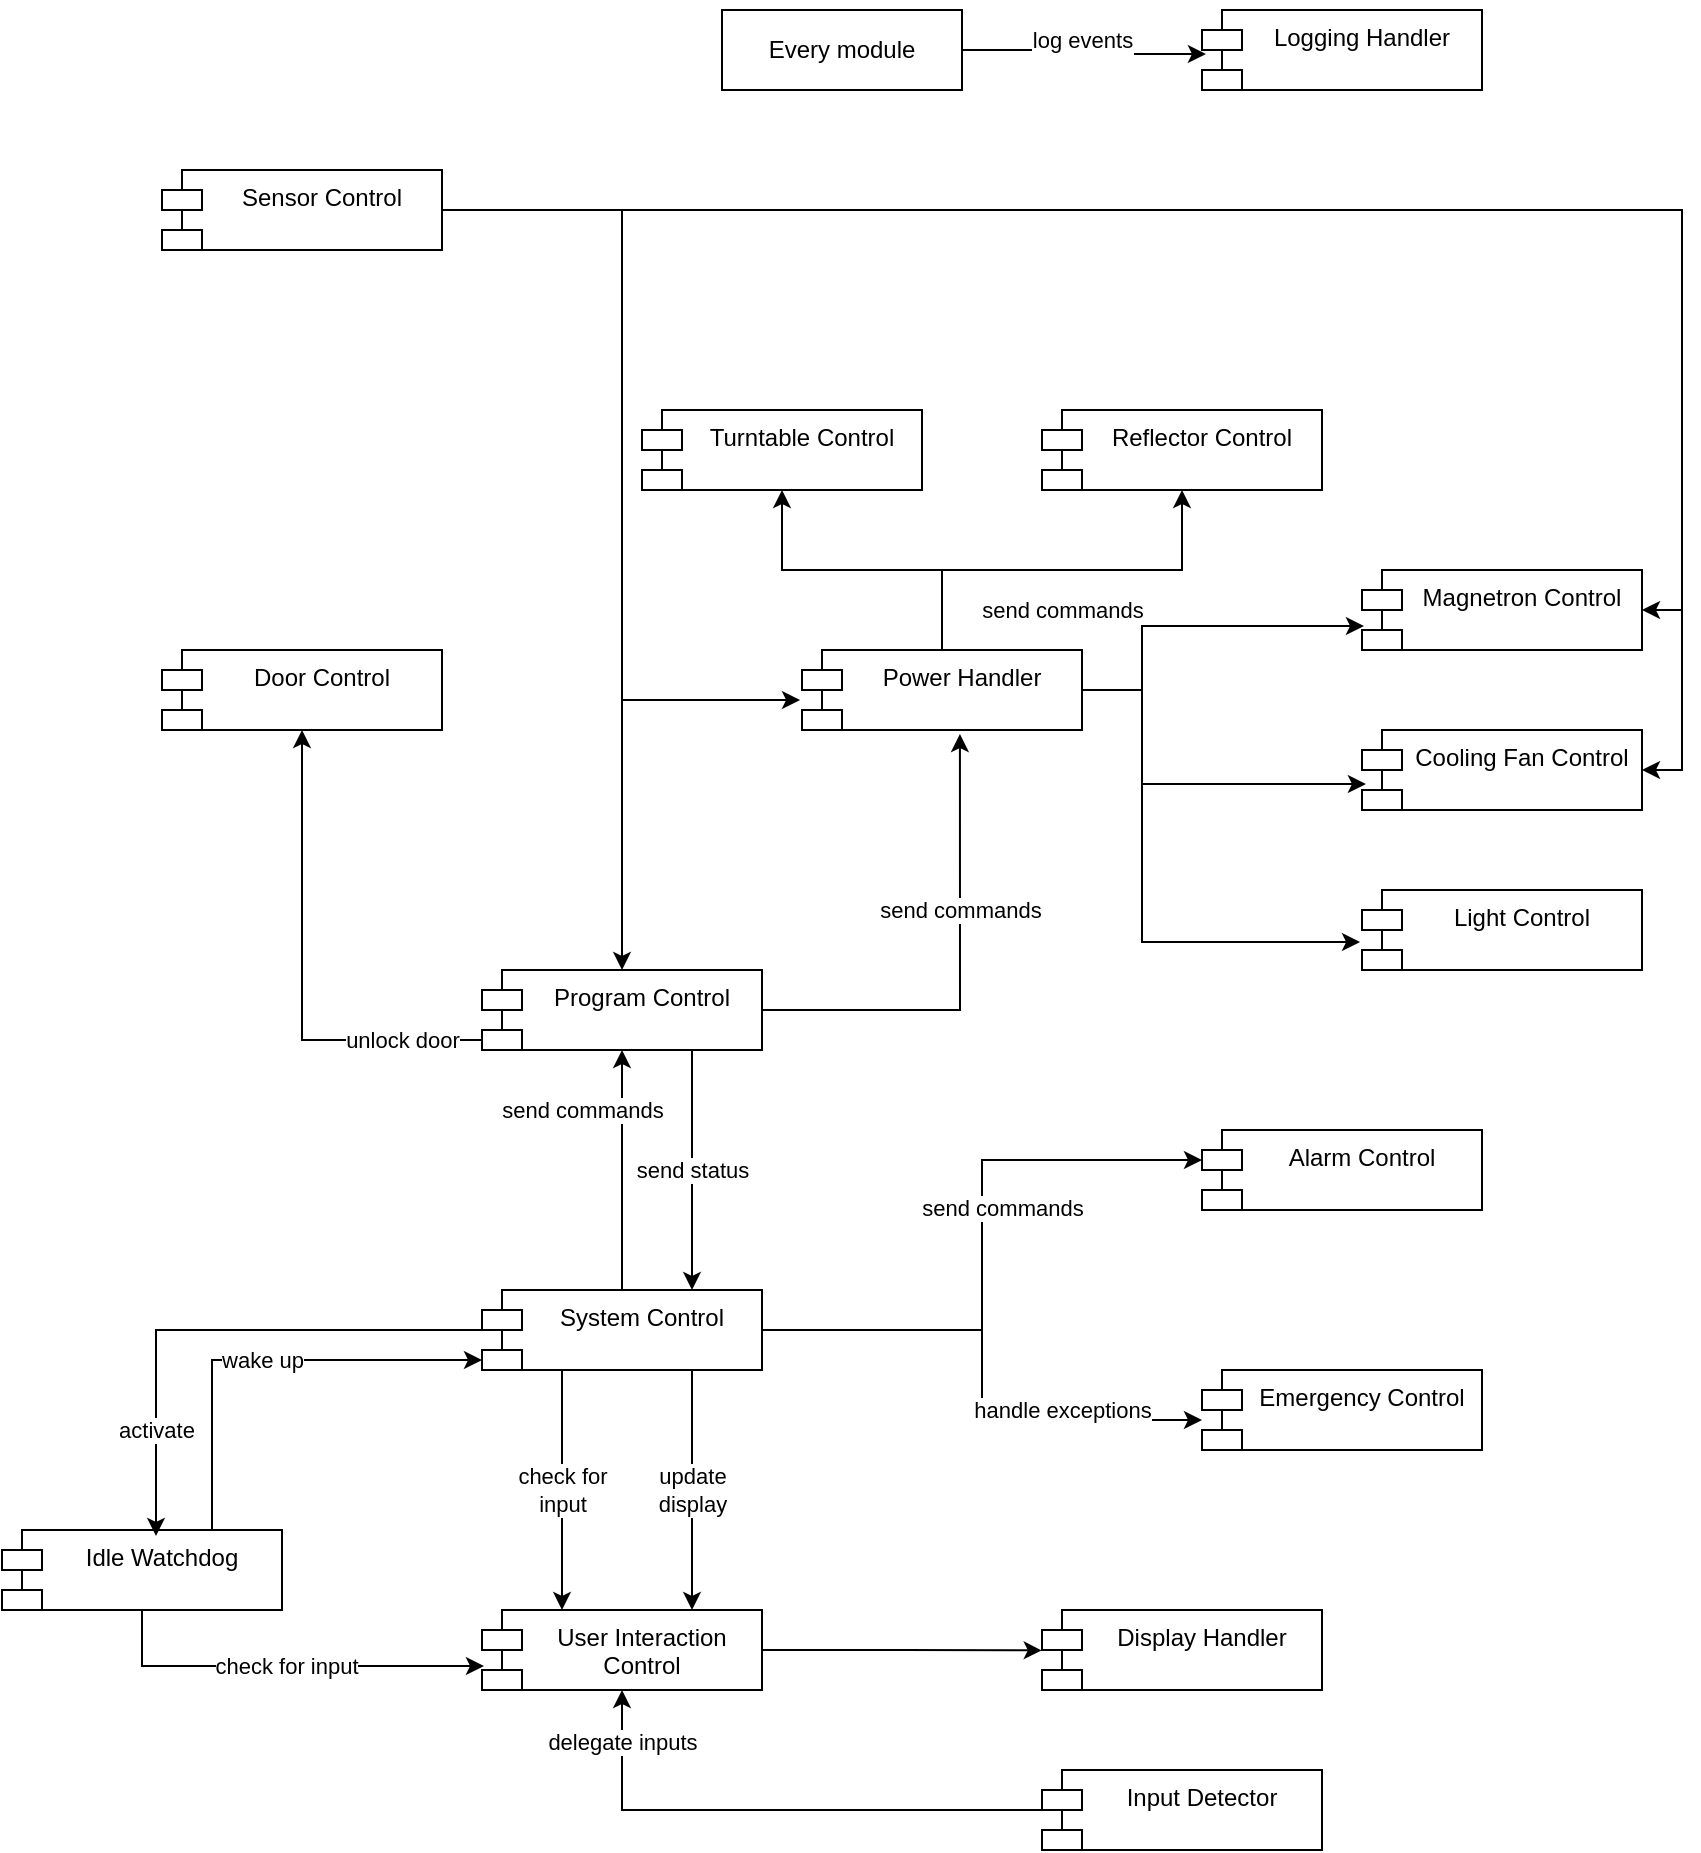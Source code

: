 <mxfile version="27.1.4">
  <diagram name="Page-1" id="nEUa3PmKnS7W-YEGyFnC">
    <mxGraphModel dx="2066" dy="1145" grid="1" gridSize="10" guides="1" tooltips="1" connect="1" arrows="1" fold="1" page="1" pageScale="1" pageWidth="1654" pageHeight="2336" math="0" shadow="0">
      <root>
        <mxCell id="0" />
        <mxCell id="1" parent="0" />
        <mxCell id="hslf4Gk_Bzed2EJFcODW-60" value="&lt;div&gt;check for&lt;/div&gt;&lt;div&gt;input&lt;/div&gt;" style="edgeStyle=orthogonalEdgeStyle;rounded=0;orthogonalLoop=1;jettySize=auto;html=1;entryX=0.5;entryY=0;entryDx=0;entryDy=0;" parent="1" edge="1">
          <mxGeometry relative="1" as="geometry">
            <mxPoint x="560" y="720" as="sourcePoint" />
            <mxPoint x="560" y="840" as="targetPoint" />
          </mxGeometry>
        </mxCell>
        <mxCell id="hslf4Gk_Bzed2EJFcODW-72" value="send commands" style="edgeStyle=orthogonalEdgeStyle;rounded=0;orthogonalLoop=1;jettySize=auto;html=1;entryX=0.5;entryY=1;entryDx=0;entryDy=0;" parent="1" source="hslf4Gk_Bzed2EJFcODW-1" target="hslf4Gk_Bzed2EJFcODW-5" edge="1">
          <mxGeometry x="0.5" y="20" relative="1" as="geometry">
            <mxPoint as="offset" />
          </mxGeometry>
        </mxCell>
        <mxCell id="hslf4Gk_Bzed2EJFcODW-1" value="System Control" style="shape=module;align=left;spacingLeft=20;align=center;verticalAlign=top;whiteSpace=wrap;html=1;" parent="1" vertex="1">
          <mxGeometry x="520" y="680" width="140" height="40" as="geometry" />
        </mxCell>
        <mxCell id="hslf4Gk_Bzed2EJFcODW-2" value="Light Control" style="shape=module;align=left;spacingLeft=20;align=center;verticalAlign=top;whiteSpace=wrap;html=1;" parent="1" vertex="1">
          <mxGeometry x="960" y="480" width="140" height="40" as="geometry" />
        </mxCell>
        <mxCell id="hslf4Gk_Bzed2EJFcODW-33" value="unlock door" style="edgeStyle=orthogonalEdgeStyle;rounded=0;orthogonalLoop=1;jettySize=auto;html=1;entryX=0.5;entryY=1;entryDx=0;entryDy=0;exitX=0;exitY=0;exitDx=0;exitDy=35;exitPerimeter=0;" parent="1" source="hslf4Gk_Bzed2EJFcODW-5" target="hslf4Gk_Bzed2EJFcODW-7" edge="1">
          <mxGeometry x="-0.673" relative="1" as="geometry">
            <mxPoint as="offset" />
          </mxGeometry>
        </mxCell>
        <mxCell id="hslf4Gk_Bzed2EJFcODW-71" value="send status" style="edgeStyle=orthogonalEdgeStyle;rounded=0;orthogonalLoop=1;jettySize=auto;html=1;exitX=0.75;exitY=1;exitDx=0;exitDy=0;entryX=0.75;entryY=0;entryDx=0;entryDy=0;" parent="1" source="hslf4Gk_Bzed2EJFcODW-5" target="hslf4Gk_Bzed2EJFcODW-1" edge="1">
          <mxGeometry relative="1" as="geometry" />
        </mxCell>
        <mxCell id="hslf4Gk_Bzed2EJFcODW-5" value="Program Control" style="shape=module;align=left;spacingLeft=20;align=center;verticalAlign=top;whiteSpace=wrap;html=1;" parent="1" vertex="1">
          <mxGeometry x="520" y="520" width="140" height="40" as="geometry" />
        </mxCell>
        <mxCell id="hslf4Gk_Bzed2EJFcODW-35" style="edgeStyle=orthogonalEdgeStyle;rounded=0;orthogonalLoop=1;jettySize=auto;html=1;" parent="1" source="hslf4Gk_Bzed2EJFcODW-6" target="hslf4Gk_Bzed2EJFcODW-16" edge="1">
          <mxGeometry relative="1" as="geometry" />
        </mxCell>
        <mxCell id="hslf4Gk_Bzed2EJFcODW-6" value="Power Handler" style="shape=module;align=left;spacingLeft=20;align=center;verticalAlign=top;whiteSpace=wrap;html=1;" parent="1" vertex="1">
          <mxGeometry x="680" y="360" width="140" height="40" as="geometry" />
        </mxCell>
        <mxCell id="hslf4Gk_Bzed2EJFcODW-7" value="Door Control" style="shape=module;align=left;spacingLeft=20;align=center;verticalAlign=top;whiteSpace=wrap;html=1;" parent="1" vertex="1">
          <mxGeometry x="360" y="360" width="140" height="40" as="geometry" />
        </mxCell>
        <mxCell id="hslf4Gk_Bzed2EJFcODW-48" style="edgeStyle=orthogonalEdgeStyle;rounded=0;orthogonalLoop=1;jettySize=auto;html=1;entryX=0.5;entryY=0;entryDx=0;entryDy=0;" parent="1" source="hslf4Gk_Bzed2EJFcODW-8" target="hslf4Gk_Bzed2EJFcODW-5" edge="1">
          <mxGeometry relative="1" as="geometry" />
        </mxCell>
        <mxCell id="QJ_rntAny6IVSX5KRdOZ-8" style="edgeStyle=orthogonalEdgeStyle;rounded=0;orthogonalLoop=1;jettySize=auto;html=1;entryX=1;entryY=0.5;entryDx=0;entryDy=0;" parent="1" source="hslf4Gk_Bzed2EJFcODW-8" target="hslf4Gk_Bzed2EJFcODW-19" edge="1">
          <mxGeometry relative="1" as="geometry" />
        </mxCell>
        <mxCell id="hslf4Gk_Bzed2EJFcODW-8" value="Sensor Control" style="shape=module;align=left;spacingLeft=20;align=center;verticalAlign=top;whiteSpace=wrap;html=1;" parent="1" vertex="1">
          <mxGeometry x="360" y="120" width="140" height="40" as="geometry" />
        </mxCell>
        <mxCell id="hslf4Gk_Bzed2EJFcODW-16" value="Turntable Control" style="shape=module;align=left;spacingLeft=20;align=center;verticalAlign=top;whiteSpace=wrap;html=1;" parent="1" vertex="1">
          <mxGeometry x="600" y="240" width="140" height="40" as="geometry" />
        </mxCell>
        <mxCell id="hslf4Gk_Bzed2EJFcODW-17" value="&lt;div&gt;Reflector Control&lt;/div&gt;" style="shape=module;align=left;spacingLeft=20;align=center;verticalAlign=top;whiteSpace=wrap;html=1;" parent="1" vertex="1">
          <mxGeometry x="800" y="240" width="140" height="40" as="geometry" />
        </mxCell>
        <mxCell id="hslf4Gk_Bzed2EJFcODW-18" value="Magnetron Control" style="shape=module;align=left;spacingLeft=20;align=center;verticalAlign=top;whiteSpace=wrap;html=1;" parent="1" vertex="1">
          <mxGeometry x="960" y="320" width="140" height="40" as="geometry" />
        </mxCell>
        <mxCell id="hslf4Gk_Bzed2EJFcODW-19" value="Cooling Fan Control" style="shape=module;align=left;spacingLeft=20;align=center;verticalAlign=top;whiteSpace=wrap;html=1;" parent="1" vertex="1">
          <mxGeometry x="960" y="400" width="140" height="40" as="geometry" />
        </mxCell>
        <mxCell id="hslf4Gk_Bzed2EJFcODW-34" value="send commands" style="edgeStyle=orthogonalEdgeStyle;rounded=0;orthogonalLoop=1;jettySize=auto;html=1;entryX=0.564;entryY=1.05;entryDx=0;entryDy=0;entryPerimeter=0;" parent="1" source="hslf4Gk_Bzed2EJFcODW-5" target="hslf4Gk_Bzed2EJFcODW-6" edge="1">
          <mxGeometry x="0.257" relative="1" as="geometry">
            <mxPoint as="offset" />
          </mxGeometry>
        </mxCell>
        <mxCell id="hslf4Gk_Bzed2EJFcODW-36" value="send commands" style="edgeStyle=orthogonalEdgeStyle;rounded=0;orthogonalLoop=1;jettySize=auto;html=1;entryX=0.5;entryY=1;entryDx=0;entryDy=0;" parent="1" source="hslf4Gk_Bzed2EJFcODW-6" target="hslf4Gk_Bzed2EJFcODW-17" edge="1">
          <mxGeometry y="-20" relative="1" as="geometry">
            <mxPoint as="offset" />
          </mxGeometry>
        </mxCell>
        <mxCell id="hslf4Gk_Bzed2EJFcODW-37" style="edgeStyle=orthogonalEdgeStyle;rounded=0;orthogonalLoop=1;jettySize=auto;html=1;entryX=0.007;entryY=0.7;entryDx=0;entryDy=0;entryPerimeter=0;" parent="1" source="hslf4Gk_Bzed2EJFcODW-6" target="hslf4Gk_Bzed2EJFcODW-18" edge="1">
          <mxGeometry relative="1" as="geometry">
            <Array as="points">
              <mxPoint x="850" y="380" />
              <mxPoint x="850" y="348" />
            </Array>
          </mxGeometry>
        </mxCell>
        <mxCell id="hslf4Gk_Bzed2EJFcODW-38" style="edgeStyle=orthogonalEdgeStyle;rounded=0;orthogonalLoop=1;jettySize=auto;html=1;entryX=0.014;entryY=0.675;entryDx=0;entryDy=0;entryPerimeter=0;" parent="1" source="hslf4Gk_Bzed2EJFcODW-6" target="hslf4Gk_Bzed2EJFcODW-19" edge="1">
          <mxGeometry relative="1" as="geometry">
            <Array as="points">
              <mxPoint x="850" y="380" />
              <mxPoint x="850" y="427" />
            </Array>
          </mxGeometry>
        </mxCell>
        <mxCell id="hslf4Gk_Bzed2EJFcODW-47" style="edgeStyle=orthogonalEdgeStyle;rounded=0;orthogonalLoop=1;jettySize=auto;html=1;exitX=1;exitY=0.5;exitDx=0;exitDy=0;entryX=-0.007;entryY=0.625;entryDx=0;entryDy=0;entryPerimeter=0;" parent="1" source="hslf4Gk_Bzed2EJFcODW-8" target="hslf4Gk_Bzed2EJFcODW-6" edge="1">
          <mxGeometry relative="1" as="geometry" />
        </mxCell>
        <mxCell id="hslf4Gk_Bzed2EJFcODW-56" value="Emergency Control" style="shape=module;align=left;spacingLeft=20;align=center;verticalAlign=top;whiteSpace=wrap;html=1;" parent="1" vertex="1">
          <mxGeometry x="880" y="720" width="140" height="40" as="geometry" />
        </mxCell>
        <mxCell id="hslf4Gk_Bzed2EJFcODW-57" value="handle exceptions" style="edgeStyle=orthogonalEdgeStyle;rounded=0;orthogonalLoop=1;jettySize=auto;html=1;entryX=0;entryY=0.625;entryDx=0;entryDy=0;entryPerimeter=0;" parent="1" source="hslf4Gk_Bzed2EJFcODW-1" target="hslf4Gk_Bzed2EJFcODW-56" edge="1">
          <mxGeometry x="0.472" y="5" relative="1" as="geometry">
            <mxPoint as="offset" />
          </mxGeometry>
        </mxCell>
        <mxCell id="hslf4Gk_Bzed2EJFcODW-59" value="User Interaction Control" style="shape=module;align=left;spacingLeft=20;align=center;verticalAlign=top;whiteSpace=wrap;html=1;" parent="1" vertex="1">
          <mxGeometry x="520" y="840" width="140" height="40" as="geometry" />
        </mxCell>
        <mxCell id="hslf4Gk_Bzed2EJFcODW-61" value="Display Handler" style="shape=module;align=left;spacingLeft=20;align=center;verticalAlign=top;whiteSpace=wrap;html=1;" parent="1" vertex="1">
          <mxGeometry x="800" y="840" width="140" height="40" as="geometry" />
        </mxCell>
        <mxCell id="hslf4Gk_Bzed2EJFcODW-69" value="delegate inputs" style="edgeStyle=orthogonalEdgeStyle;rounded=0;orthogonalLoop=1;jettySize=auto;html=1;entryX=0.5;entryY=1;entryDx=0;entryDy=0;" parent="1" source="hslf4Gk_Bzed2EJFcODW-63" target="hslf4Gk_Bzed2EJFcODW-59" edge="1">
          <mxGeometry x="0.806" relative="1" as="geometry">
            <mxPoint as="offset" />
          </mxGeometry>
        </mxCell>
        <mxCell id="hslf4Gk_Bzed2EJFcODW-63" value="Input Detector" style="shape=module;align=left;spacingLeft=20;align=center;verticalAlign=top;whiteSpace=wrap;html=1;" parent="1" vertex="1">
          <mxGeometry x="800" y="920" width="140" height="40" as="geometry" />
        </mxCell>
        <mxCell id="hslf4Gk_Bzed2EJFcODW-66" value="Logging Handler" style="shape=module;align=left;spacingLeft=20;align=center;verticalAlign=top;whiteSpace=wrap;html=1;" parent="1" vertex="1">
          <mxGeometry x="880" y="40" width="140" height="40" as="geometry" />
        </mxCell>
        <mxCell id="hslf4Gk_Bzed2EJFcODW-73" value="Every module" style="rounded=0;whiteSpace=wrap;html=1;" parent="1" vertex="1">
          <mxGeometry x="640" y="40" width="120" height="40" as="geometry" />
        </mxCell>
        <mxCell id="hslf4Gk_Bzed2EJFcODW-75" value="&#xa;log events&#xa;&#xa;" style="edgeStyle=orthogonalEdgeStyle;rounded=0;orthogonalLoop=1;jettySize=auto;html=1;entryX=0.014;entryY=0.55;entryDx=0;entryDy=0;entryPerimeter=0;" parent="1" source="hslf4Gk_Bzed2EJFcODW-73" target="hslf4Gk_Bzed2EJFcODW-66" edge="1">
          <mxGeometry relative="1" as="geometry" />
        </mxCell>
        <mxCell id="QJ_rntAny6IVSX5KRdOZ-1" value="Alarm Control" style="shape=module;align=left;spacingLeft=20;align=center;verticalAlign=top;whiteSpace=wrap;html=1;" parent="1" vertex="1">
          <mxGeometry x="880" y="600" width="140" height="40" as="geometry" />
        </mxCell>
        <mxCell id="QJ_rntAny6IVSX5KRdOZ-2" value="send commands" style="edgeStyle=orthogonalEdgeStyle;rounded=0;orthogonalLoop=1;jettySize=auto;html=1;exitX=1;exitY=0.5;exitDx=0;exitDy=0;entryX=0;entryY=0;entryDx=0;entryDy=15;entryPerimeter=0;" parent="1" source="hslf4Gk_Bzed2EJFcODW-1" target="QJ_rntAny6IVSX5KRdOZ-1" edge="1">
          <mxGeometry x="0.121" y="-10" relative="1" as="geometry">
            <mxPoint as="offset" />
          </mxGeometry>
        </mxCell>
        <mxCell id="QJ_rntAny6IVSX5KRdOZ-3" value="&lt;div&gt;Idle Watchdog&lt;/div&gt;" style="shape=module;align=left;spacingLeft=20;align=center;verticalAlign=top;whiteSpace=wrap;html=1;" parent="1" vertex="1">
          <mxGeometry x="280" y="800" width="140" height="40" as="geometry" />
        </mxCell>
        <mxCell id="QJ_rntAny6IVSX5KRdOZ-4" value="activate" style="edgeStyle=orthogonalEdgeStyle;rounded=0;orthogonalLoop=1;jettySize=auto;html=1;entryX=0.55;entryY=0.075;entryDx=0;entryDy=0;entryPerimeter=0;" parent="1" source="hslf4Gk_Bzed2EJFcODW-1" target="QJ_rntAny6IVSX5KRdOZ-3" edge="1">
          <mxGeometry x="0.602" relative="1" as="geometry">
            <mxPoint as="offset" />
          </mxGeometry>
        </mxCell>
        <mxCell id="QJ_rntAny6IVSX5KRdOZ-5" value="wake up" style="edgeStyle=orthogonalEdgeStyle;rounded=0;orthogonalLoop=1;jettySize=auto;html=1;exitX=0.75;exitY=0;exitDx=0;exitDy=0;entryX=0;entryY=0;entryDx=0;entryDy=35;entryPerimeter=0;" parent="1" source="QJ_rntAny6IVSX5KRdOZ-3" target="hslf4Gk_Bzed2EJFcODW-1" edge="1">
          <mxGeometry relative="1" as="geometry" />
        </mxCell>
        <mxCell id="QJ_rntAny6IVSX5KRdOZ-6" value="check for input" style="edgeStyle=orthogonalEdgeStyle;rounded=0;orthogonalLoop=1;jettySize=auto;html=1;exitX=0.5;exitY=1;exitDx=0;exitDy=0;entryX=0.007;entryY=0.7;entryDx=0;entryDy=0;entryPerimeter=0;" parent="1" source="QJ_rntAny6IVSX5KRdOZ-3" target="hslf4Gk_Bzed2EJFcODW-59" edge="1">
          <mxGeometry relative="1" as="geometry" />
        </mxCell>
        <mxCell id="MqFtCckb3equybDgxJhU-1" style="edgeStyle=orthogonalEdgeStyle;rounded=0;orthogonalLoop=1;jettySize=auto;html=1;entryX=-0.001;entryY=0.505;entryDx=0;entryDy=0;entryPerimeter=0;" parent="1" source="hslf4Gk_Bzed2EJFcODW-59" target="hslf4Gk_Bzed2EJFcODW-61" edge="1">
          <mxGeometry relative="1" as="geometry" />
        </mxCell>
        <mxCell id="eGqyYVQawlPffsyhX7mT-1" style="edgeStyle=orthogonalEdgeStyle;rounded=0;orthogonalLoop=1;jettySize=auto;html=1;entryX=1;entryY=0.5;entryDx=0;entryDy=0;exitX=1;exitY=0.5;exitDx=0;exitDy=0;" parent="1" source="hslf4Gk_Bzed2EJFcODW-8" target="hslf4Gk_Bzed2EJFcODW-18" edge="1">
          <mxGeometry relative="1" as="geometry">
            <mxPoint x="1100" y="250" as="sourcePoint" />
            <mxPoint x="1700" y="530" as="targetPoint" />
          </mxGeometry>
        </mxCell>
        <mxCell id="b_OXcZt6yyeWOaX_1Ujo-1" value="&lt;div&gt;update&lt;/div&gt;&lt;div&gt;display&lt;/div&gt;" style="edgeStyle=orthogonalEdgeStyle;rounded=0;orthogonalLoop=1;jettySize=auto;html=1;entryX=0.75;entryY=0;entryDx=0;entryDy=0;exitX=0.75;exitY=1;exitDx=0;exitDy=0;" edge="1" parent="1" source="hslf4Gk_Bzed2EJFcODW-1" target="hslf4Gk_Bzed2EJFcODW-59">
          <mxGeometry relative="1" as="geometry">
            <mxPoint x="610" y="740" as="sourcePoint" />
            <mxPoint x="610" y="860" as="targetPoint" />
          </mxGeometry>
        </mxCell>
        <mxCell id="b_OXcZt6yyeWOaX_1Ujo-2" style="edgeStyle=orthogonalEdgeStyle;rounded=0;orthogonalLoop=1;jettySize=auto;html=1;entryX=-0.007;entryY=0.65;entryDx=0;entryDy=0;entryPerimeter=0;exitX=1;exitY=0.5;exitDx=0;exitDy=0;" edge="1" parent="1" source="hslf4Gk_Bzed2EJFcODW-6" target="hslf4Gk_Bzed2EJFcODW-2">
          <mxGeometry relative="1" as="geometry">
            <Array as="points">
              <mxPoint x="850" y="380" />
              <mxPoint x="850" y="506" />
            </Array>
            <mxPoint x="850" y="420" as="sourcePoint" />
            <mxPoint x="992" y="467" as="targetPoint" />
          </mxGeometry>
        </mxCell>
      </root>
    </mxGraphModel>
  </diagram>
</mxfile>
